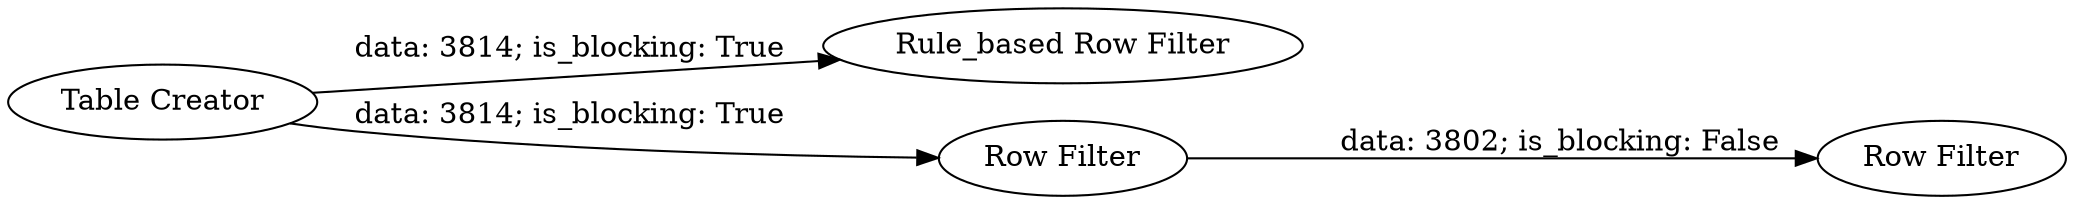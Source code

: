 digraph {
	"983657223164367715_1" [label="Table Creator"]
	"983657223164367715_5" [label="Rule_based Row Filter"]
	"983657223164367715_4" [label="Row Filter"]
	"983657223164367715_3" [label="Row Filter"]
	"983657223164367715_4" -> "983657223164367715_3" [label="data: 3802; is_blocking: False"]
	"983657223164367715_1" -> "983657223164367715_5" [label="data: 3814; is_blocking: True"]
	"983657223164367715_1" -> "983657223164367715_4" [label="data: 3814; is_blocking: True"]
	rankdir=LR
}
